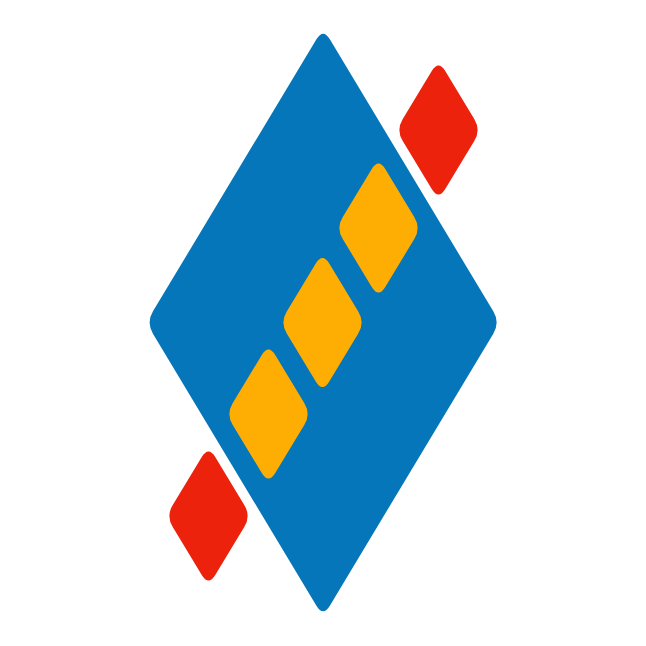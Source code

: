 <mxfile version="24.6.4" type="device">
  <diagram name="Page-1" id="vLlWQCn7MtaSOpoK-AWn">
    <mxGraphModel dx="850" dy="552" grid="1" gridSize="10" guides="1" tooltips="1" connect="1" arrows="1" fold="1" page="1" pageScale="1" pageWidth="850" pageHeight="1100" math="0" shadow="0">
      <root>
        <mxCell id="0" />
        <mxCell id="1" parent="0" />
        <mxCell id="hGQJLk7LzjYsVRxdOt4L-2" value="" style="whiteSpace=wrap;html=1;aspect=fixed;fillColor=none;strokeColor=none;" parent="1" vertex="1">
          <mxGeometry x="300.75" y="240.75" width="321" height="321" as="geometry" />
        </mxCell>
        <mxCell id="WNnPWD1Nl3CiavXXupNJ-3" value="" style="rhombus;whiteSpace=wrap;html=1;shadow=0;rounded=1;arcSize=13;gradientColor=none;fillColor=#0476B9;gradientDirection=north;strokeColor=none;" parent="1" vertex="1">
          <mxGeometry x="373.13" y="254.06" width="176.87" height="294.38" as="geometry" />
        </mxCell>
        <mxCell id="WNnPWD1Nl3CiavXXupNJ-8" value="" style="rhombus;whiteSpace=wrap;html=1;shadow=0;rounded=1;arcSize=13;fillColor=#FEAE03;gradientColor=none;strokeColor=none;" parent="1" vertex="1">
          <mxGeometry x="468" y="319" width="42.5" height="70" as="geometry" />
        </mxCell>
        <mxCell id="WNnPWD1Nl3CiavXXupNJ-11" value="" style="rhombus;whiteSpace=wrap;html=1;shadow=0;rounded=1;arcSize=13;fillColor=#FEAE03;gradientColor=none;strokeColor=none;" parent="1" vertex="1">
          <mxGeometry x="440" y="366.25" width="42.5" height="70" as="geometry" />
        </mxCell>
        <mxCell id="WNnPWD1Nl3CiavXXupNJ-12" value="" style="rhombus;whiteSpace=wrap;html=1;shadow=0;rounded=1;arcSize=13;fillColor=#FEAE03;gradientColor=none;strokeColor=none;" parent="1" vertex="1">
          <mxGeometry x="413" y="412" width="42.5" height="70" as="geometry" />
        </mxCell>
        <mxCell id="WNnPWD1Nl3CiavXXupNJ-13" value="" style="rhombus;whiteSpace=wrap;html=1;shadow=0;rounded=1;arcSize=13;gradientColor=none;fillColor=#ED220D;gradientDirection=north;strokeColor=none;" parent="1" vertex="1">
          <mxGeometry x="383" y="463" width="42.5" height="70" as="geometry" />
        </mxCell>
        <mxCell id="WNnPWD1Nl3CiavXXupNJ-14" value="" style="rhombus;whiteSpace=wrap;html=1;shadow=0;rounded=1;arcSize=13;fillColor=#ED220D;gradientColor=none;gradientDirection=north;strokeColor=none;" parent="1" vertex="1">
          <mxGeometry x="498" y="270" width="42.5" height="70" as="geometry" />
        </mxCell>
      </root>
    </mxGraphModel>
  </diagram>
</mxfile>
